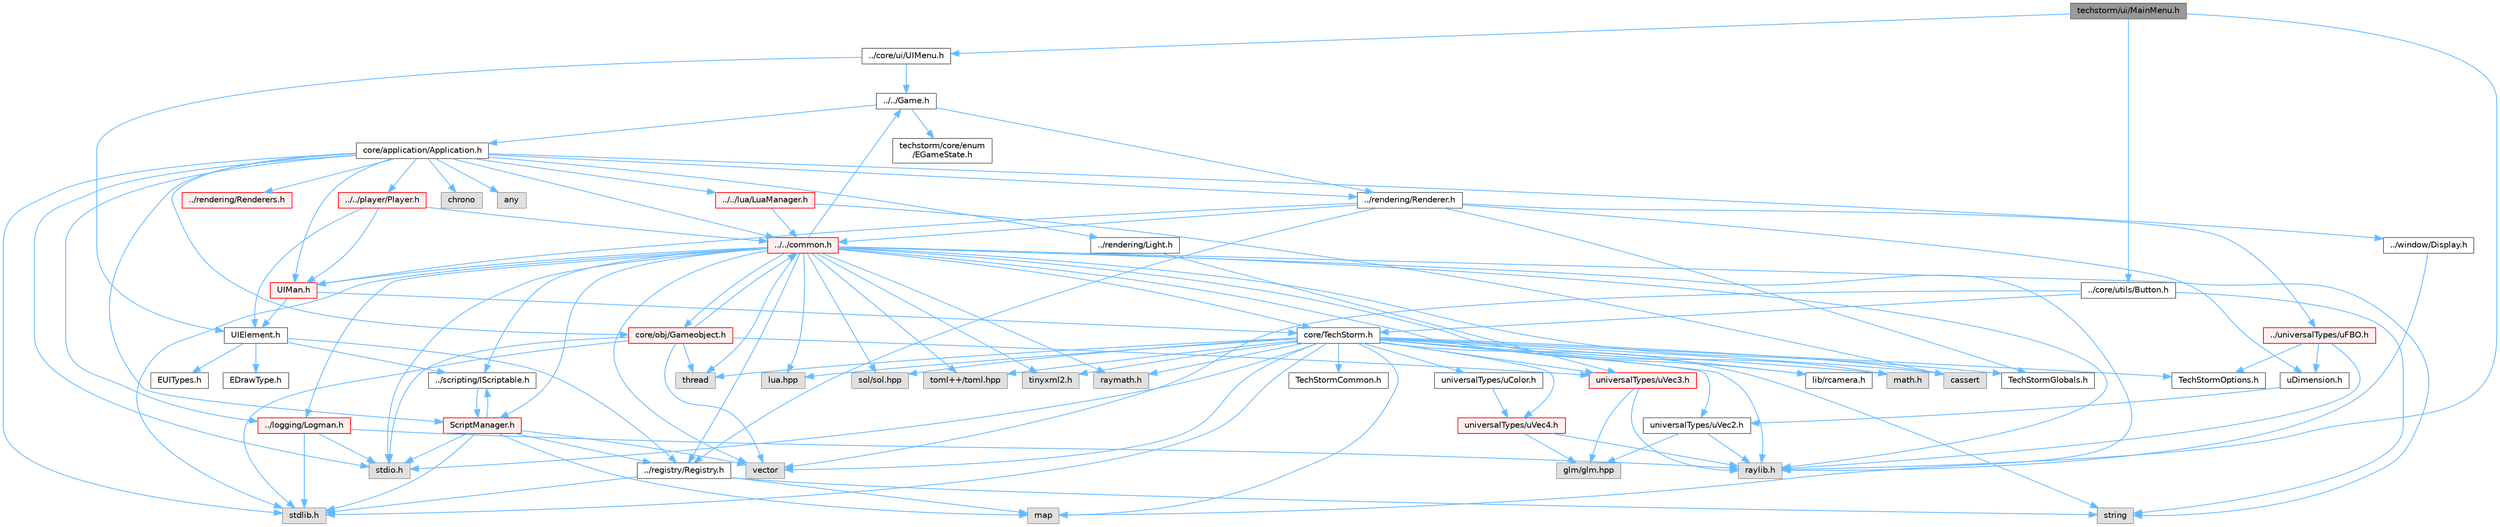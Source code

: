 digraph "techstorm/ui/MainMenu.h"
{
 // LATEX_PDF_SIZE
  bgcolor="transparent";
  edge [fontname=Helvetica,fontsize=10,labelfontname=Helvetica,labelfontsize=10];
  node [fontname=Helvetica,fontsize=10,shape=box,height=0.2,width=0.4];
  Node1 [id="Node000001",label="techstorm/ui/MainMenu.h",height=0.2,width=0.4,color="gray40", fillcolor="grey60", style="filled", fontcolor="black",tooltip=" "];
  Node1 -> Node2 [id="edge1_Node000001_Node000002",color="steelblue1",style="solid",tooltip=" "];
  Node2 [id="Node000002",label="../core/ui/UIMenu.h",height=0.2,width=0.4,color="grey40", fillcolor="white", style="filled",URL="$_u_i_menu_8h.html",tooltip=" "];
  Node2 -> Node3 [id="edge2_Node000002_Node000003",color="steelblue1",style="solid",tooltip=" "];
  Node3 [id="Node000003",label="UIElement.h",height=0.2,width=0.4,color="grey40", fillcolor="white", style="filled",URL="$core_2ui_2_u_i_element_8h.html",tooltip=" "];
  Node3 -> Node4 [id="edge3_Node000003_Node000004",color="steelblue1",style="solid",tooltip=" "];
  Node4 [id="Node000004",label="../scripting/IScriptable.h",height=0.2,width=0.4,color="grey40", fillcolor="white", style="filled",URL="$core_2scripting_2_i_scriptable_8h.html",tooltip=" "];
  Node4 -> Node5 [id="edge4_Node000004_Node000005",color="steelblue1",style="solid",tooltip=" "];
  Node5 [id="Node000005",label="ScriptManager.h",height=0.2,width=0.4,color="red", fillcolor="#FFF0F0", style="filled",URL="$core_2scripting_2_script_manager_8h.html",tooltip=" "];
  Node5 -> Node6 [id="edge5_Node000005_Node000006",color="steelblue1",style="solid",tooltip=" "];
  Node6 [id="Node000006",label="stdio.h",height=0.2,width=0.4,color="grey60", fillcolor="#E0E0E0", style="filled",tooltip=" "];
  Node5 -> Node7 [id="edge6_Node000005_Node000007",color="steelblue1",style="solid",tooltip=" "];
  Node7 [id="Node000007",label="stdlib.h",height=0.2,width=0.4,color="grey60", fillcolor="#E0E0E0", style="filled",tooltip=" "];
  Node5 -> Node8 [id="edge7_Node000005_Node000008",color="steelblue1",style="solid",tooltip=" "];
  Node8 [id="Node000008",label="vector",height=0.2,width=0.4,color="grey60", fillcolor="#E0E0E0", style="filled",tooltip=" "];
  Node5 -> Node9 [id="edge8_Node000005_Node000009",color="steelblue1",style="solid",tooltip=" "];
  Node9 [id="Node000009",label="map",height=0.2,width=0.4,color="grey60", fillcolor="#E0E0E0", style="filled",tooltip=" "];
  Node5 -> Node4 [id="edge9_Node000005_Node000004",color="steelblue1",style="solid",tooltip=" "];
  Node5 -> Node10 [id="edge10_Node000005_Node000010",color="steelblue1",style="solid",tooltip=" "];
  Node10 [id="Node000010",label="../registry/Registry.h",height=0.2,width=0.4,color="grey40", fillcolor="white", style="filled",URL="$core_2registry_2_registry_8h.html",tooltip=" "];
  Node10 -> Node7 [id="edge11_Node000010_Node000007",color="steelblue1",style="solid",tooltip=" "];
  Node10 -> Node9 [id="edge12_Node000010_Node000009",color="steelblue1",style="solid",tooltip=" "];
  Node10 -> Node11 [id="edge13_Node000010_Node000011",color="steelblue1",style="solid",tooltip=" "];
  Node11 [id="Node000011",label="string",height=0.2,width=0.4,color="grey60", fillcolor="#E0E0E0", style="filled",tooltip=" "];
  Node3 -> Node10 [id="edge14_Node000003_Node000010",color="steelblue1",style="solid",tooltip=" "];
  Node3 -> Node25 [id="edge15_Node000003_Node000025",color="steelblue1",style="solid",tooltip=" "];
  Node25 [id="Node000025",label="EUITypes.h",height=0.2,width=0.4,color="grey40", fillcolor="white", style="filled",URL="$core_2ui_2_e_u_i_types_8h.html",tooltip=" "];
  Node3 -> Node26 [id="edge16_Node000003_Node000026",color="steelblue1",style="solid",tooltip=" "];
  Node26 [id="Node000026",label="EDrawType.h",height=0.2,width=0.4,color="grey40", fillcolor="white", style="filled",URL="$core_2ui_2_e_draw_type_8h.html",tooltip=" "];
  Node2 -> Node27 [id="edge17_Node000002_Node000027",color="steelblue1",style="solid",tooltip=" "];
  Node27 [id="Node000027",label="../../Game.h",height=0.2,width=0.4,color="grey40", fillcolor="white", style="filled",URL="$_game_8h.html",tooltip=" "];
  Node27 -> Node28 [id="edge18_Node000027_Node000028",color="steelblue1",style="solid",tooltip=" "];
  Node28 [id="Node000028",label="core/application/Application.h",height=0.2,width=0.4,color="grey40", fillcolor="white", style="filled",URL="$core_2application_2_application_8h.html",tooltip=" "];
  Node28 -> Node29 [id="edge19_Node000028_Node000029",color="steelblue1",style="solid",tooltip=" "];
  Node29 [id="Node000029",label="../../common.h",height=0.2,width=0.4,color="red", fillcolor="#FFF0F0", style="filled",URL="$_common_8h.html",tooltip=" "];
  Node29 -> Node15 [id="edge20_Node000029_Node000015",color="steelblue1",style="solid",tooltip=" "];
  Node15 [id="Node000015",label="raylib.h",height=0.2,width=0.4,color="grey60", fillcolor="#E0E0E0", style="filled",tooltip=" "];
  Node29 -> Node30 [id="edge21_Node000029_Node000030",color="steelblue1",style="solid",tooltip=" "];
  Node30 [id="Node000030",label="raymath.h",height=0.2,width=0.4,color="grey60", fillcolor="#E0E0E0", style="filled",tooltip=" "];
  Node29 -> Node31 [id="edge22_Node000029_Node000031",color="steelblue1",style="solid",tooltip=" "];
  Node31 [id="Node000031",label="lib/rcamera.h",height=0.2,width=0.4,color="grey40", fillcolor="white", style="filled",URL="$rcamera_8h.html",tooltip=" "];
  Node29 -> Node6 [id="edge23_Node000029_Node000006",color="steelblue1",style="solid",tooltip=" "];
  Node29 -> Node7 [id="edge24_Node000029_Node000007",color="steelblue1",style="solid",tooltip=" "];
  Node29 -> Node11 [id="edge25_Node000029_Node000011",color="steelblue1",style="solid",tooltip=" "];
  Node29 -> Node8 [id="edge26_Node000029_Node000008",color="steelblue1",style="solid",tooltip=" "];
  Node29 -> Node9 [id="edge27_Node000029_Node000009",color="steelblue1",style="solid",tooltip=" "];
  Node29 -> Node16 [id="edge28_Node000029_Node000016",color="steelblue1",style="solid",tooltip=" "];
  Node16 [id="Node000016",label="thread",height=0.2,width=0.4,color="grey60", fillcolor="#E0E0E0", style="filled",tooltip=" "];
  Node29 -> Node32 [id="edge29_Node000029_Node000032",color="steelblue1",style="solid",tooltip=" "];
  Node32 [id="Node000032",label="math.h",height=0.2,width=0.4,color="grey60", fillcolor="#E0E0E0", style="filled",tooltip=" "];
  Node29 -> Node33 [id="edge30_Node000029_Node000033",color="steelblue1",style="solid",tooltip=" "];
  Node33 [id="Node000033",label="cassert",height=0.2,width=0.4,color="grey60", fillcolor="#E0E0E0", style="filled",tooltip=" "];
  Node29 -> Node34 [id="edge31_Node000029_Node000034",color="steelblue1",style="solid",tooltip=" "];
  Node34 [id="Node000034",label="lua.hpp",height=0.2,width=0.4,color="grey60", fillcolor="#E0E0E0", style="filled",tooltip=" "];
  Node29 -> Node35 [id="edge32_Node000029_Node000035",color="steelblue1",style="solid",tooltip=" "];
  Node35 [id="Node000035",label="sol/sol.hpp",height=0.2,width=0.4,color="grey60", fillcolor="#E0E0E0", style="filled",tooltip=" "];
  Node29 -> Node36 [id="edge33_Node000029_Node000036",color="steelblue1",style="solid",tooltip=" "];
  Node36 [id="Node000036",label="toml++/toml.hpp",height=0.2,width=0.4,color="grey60", fillcolor="#E0E0E0", style="filled",tooltip=" "];
  Node29 -> Node37 [id="edge34_Node000029_Node000037",color="steelblue1",style="solid",tooltip=" "];
  Node37 [id="Node000037",label="tinyxml2.h",height=0.2,width=0.4,color="grey60", fillcolor="#E0E0E0", style="filled",tooltip=" "];
  Node29 -> Node40 [id="edge35_Node000029_Node000040",color="steelblue1",style="solid",tooltip=" "];
  Node40 [id="Node000040",label="core/TechStorm.h",height=0.2,width=0.4,color="grey40", fillcolor="white", style="filled",URL="$_tech_storm_8h.html",tooltip=" "];
  Node40 -> Node41 [id="edge36_Node000040_Node000041",color="steelblue1",style="solid",tooltip=" "];
  Node41 [id="Node000041",label="TechStormOptions.h",height=0.2,width=0.4,color="grey40", fillcolor="white", style="filled",URL="$_tech_storm_options_8h.html",tooltip=" "];
  Node40 -> Node42 [id="edge37_Node000040_Node000042",color="steelblue1",style="solid",tooltip=" "];
  Node42 [id="Node000042",label="TechStormCommon.h",height=0.2,width=0.4,color="grey40", fillcolor="white", style="filled",URL="$_tech_storm_common_8h.html",tooltip=" "];
  Node40 -> Node43 [id="edge38_Node000040_Node000043",color="steelblue1",style="solid",tooltip=" "];
  Node43 [id="Node000043",label="TechStormGlobals.h",height=0.2,width=0.4,color="grey40", fillcolor="white", style="filled",URL="$_tech_storm_globals_8h.html",tooltip=" "];
  Node40 -> Node15 [id="edge39_Node000040_Node000015",color="steelblue1",style="solid",tooltip=" "];
  Node40 -> Node30 [id="edge40_Node000040_Node000030",color="steelblue1",style="solid",tooltip=" "];
  Node40 -> Node31 [id="edge41_Node000040_Node000031",color="steelblue1",style="solid",tooltip=" "];
  Node40 -> Node6 [id="edge42_Node000040_Node000006",color="steelblue1",style="solid",tooltip=" "];
  Node40 -> Node7 [id="edge43_Node000040_Node000007",color="steelblue1",style="solid",tooltip=" "];
  Node40 -> Node8 [id="edge44_Node000040_Node000008",color="steelblue1",style="solid",tooltip=" "];
  Node40 -> Node11 [id="edge45_Node000040_Node000011",color="steelblue1",style="solid",tooltip=" "];
  Node40 -> Node9 [id="edge46_Node000040_Node000009",color="steelblue1",style="solid",tooltip=" "];
  Node40 -> Node16 [id="edge47_Node000040_Node000016",color="steelblue1",style="solid",tooltip=" "];
  Node40 -> Node32 [id="edge48_Node000040_Node000032",color="steelblue1",style="solid",tooltip=" "];
  Node40 -> Node33 [id="edge49_Node000040_Node000033",color="steelblue1",style="solid",tooltip=" "];
  Node40 -> Node34 [id="edge50_Node000040_Node000034",color="steelblue1",style="solid",tooltip=" "];
  Node40 -> Node35 [id="edge51_Node000040_Node000035",color="steelblue1",style="solid",tooltip=" "];
  Node40 -> Node36 [id="edge52_Node000040_Node000036",color="steelblue1",style="solid",tooltip=" "];
  Node40 -> Node37 [id="edge53_Node000040_Node000037",color="steelblue1",style="solid",tooltip=" "];
  Node40 -> Node44 [id="edge54_Node000040_Node000044",color="steelblue1",style="solid",tooltip=" "];
  Node44 [id="Node000044",label="universalTypes/uVec2.h",height=0.2,width=0.4,color="grey40", fillcolor="white", style="filled",URL="$u_vec2_8h.html",tooltip=" "];
  Node44 -> Node15 [id="edge55_Node000044_Node000015",color="steelblue1",style="solid",tooltip=" "];
  Node44 -> Node45 [id="edge56_Node000044_Node000045",color="steelblue1",style="solid",tooltip=" "];
  Node45 [id="Node000045",label="glm/glm.hpp",height=0.2,width=0.4,color="grey60", fillcolor="#E0E0E0", style="filled",tooltip=" "];
  Node40 -> Node46 [id="edge57_Node000040_Node000046",color="steelblue1",style="solid",tooltip=" "];
  Node46 [id="Node000046",label="universalTypes/uVec3.h",height=0.2,width=0.4,color="red", fillcolor="#FFF0F0", style="filled",URL="$u_vec3_8h.html",tooltip=" "];
  Node46 -> Node15 [id="edge58_Node000046_Node000015",color="steelblue1",style="solid",tooltip=" "];
  Node46 -> Node45 [id="edge59_Node000046_Node000045",color="steelblue1",style="solid",tooltip=" "];
  Node40 -> Node48 [id="edge60_Node000040_Node000048",color="steelblue1",style="solid",tooltip=" "];
  Node48 [id="Node000048",label="universalTypes/uVec4.h",height=0.2,width=0.4,color="red", fillcolor="#FFF0F0", style="filled",URL="$u_vec4_8h.html",tooltip=" "];
  Node48 -> Node15 [id="edge61_Node000048_Node000015",color="steelblue1",style="solid",tooltip=" "];
  Node48 -> Node45 [id="edge62_Node000048_Node000045",color="steelblue1",style="solid",tooltip=" "];
  Node40 -> Node49 [id="edge63_Node000040_Node000049",color="steelblue1",style="solid",tooltip=" "];
  Node49 [id="Node000049",label="universalTypes/uColor.h",height=0.2,width=0.4,color="grey40", fillcolor="white", style="filled",URL="$u_color_8h.html",tooltip=" "];
  Node49 -> Node48 [id="edge64_Node000049_Node000048",color="steelblue1",style="solid",tooltip=" "];
  Node29 -> Node20 [id="edge65_Node000029_Node000020",color="steelblue1",style="solid",tooltip=" "];
  Node20 [id="Node000020",label="../logging/Logman.h",height=0.2,width=0.4,color="red", fillcolor="#FFF0F0", style="filled",URL="$core_2logging_2_logman_8h.html",tooltip=" "];
  Node20 -> Node6 [id="edge66_Node000020_Node000006",color="steelblue1",style="solid",tooltip=" "];
  Node20 -> Node7 [id="edge67_Node000020_Node000007",color="steelblue1",style="solid",tooltip=" "];
  Node20 -> Node15 [id="edge68_Node000020_Node000015",color="steelblue1",style="solid",tooltip=" "];
  Node29 -> Node77 [id="edge69_Node000029_Node000077",color="steelblue1",style="solid",tooltip=" "];
  Node77 [id="Node000077",label="core/obj/Gameobject.h",height=0.2,width=0.4,color="red", fillcolor="#FFF0F0", style="filled",URL="$core_2obj_2_gameobject_8h.html",tooltip=" "];
  Node77 -> Node29 [id="edge70_Node000077_Node000029",color="steelblue1",style="solid",tooltip=" "];
  Node77 -> Node46 [id="edge71_Node000077_Node000046",color="steelblue1",style="solid",tooltip=" "];
  Node77 -> Node6 [id="edge72_Node000077_Node000006",color="steelblue1",style="solid",tooltip=" "];
  Node77 -> Node7 [id="edge73_Node000077_Node000007",color="steelblue1",style="solid",tooltip=" "];
  Node77 -> Node8 [id="edge74_Node000077_Node000008",color="steelblue1",style="solid",tooltip=" "];
  Node77 -> Node16 [id="edge75_Node000077_Node000016",color="steelblue1",style="solid",tooltip=" "];
  Node29 -> Node10 [id="edge76_Node000029_Node000010",color="steelblue1",style="solid",tooltip=" "];
  Node29 -> Node5 [id="edge77_Node000029_Node000005",color="steelblue1",style="solid",tooltip=" "];
  Node29 -> Node4 [id="edge78_Node000029_Node000004",color="steelblue1",style="solid",tooltip=" "];
  Node29 -> Node86 [id="edge79_Node000029_Node000086",color="steelblue1",style="solid",tooltip=" "];
  Node86 [id="Node000086",label="UIMan.h",height=0.2,width=0.4,color="red", fillcolor="#FFF0F0", style="filled",URL="$core_2ui_2_u_i_man_8h.html",tooltip=" "];
  Node86 -> Node40 [id="edge80_Node000086_Node000040",color="steelblue1",style="solid",tooltip=" "];
  Node86 -> Node3 [id="edge81_Node000086_Node000003",color="steelblue1",style="solid",tooltip=" "];
  Node29 -> Node27 [id="edge82_Node000029_Node000027",color="steelblue1",style="solid",tooltip=" "];
  Node28 -> Node90 [id="edge83_Node000028_Node000090",color="steelblue1",style="solid",tooltip=" "];
  Node90 [id="Node000090",label="../rendering/Light.h",height=0.2,width=0.4,color="grey40", fillcolor="white", style="filled",URL="$core_2rendering_2_light_8h.html",tooltip=" "];
  Node90 -> Node46 [id="edge84_Node000090_Node000046",color="steelblue1",style="solid",tooltip=" "];
  Node28 -> Node91 [id="edge85_Node000028_Node000091",color="steelblue1",style="solid",tooltip=" "];
  Node91 [id="Node000091",label="../../player/Player.h",height=0.2,width=0.4,color="red", fillcolor="#FFF0F0", style="filled",URL="$_player_8h.html",tooltip=" "];
  Node91 -> Node29 [id="edge86_Node000091_Node000029",color="steelblue1",style="solid",tooltip=" "];
  Node91 -> Node3 [id="edge87_Node000091_Node000003",color="steelblue1",style="solid",tooltip=" "];
  Node91 -> Node86 [id="edge88_Node000091_Node000086",color="steelblue1",style="solid",tooltip=" "];
  Node28 -> Node5 [id="edge89_Node000028_Node000005",color="steelblue1",style="solid",tooltip=" "];
  Node28 -> Node109 [id="edge90_Node000028_Node000109",color="steelblue1",style="solid",tooltip=" "];
  Node109 [id="Node000109",label="../rendering/Renderers.h",height=0.2,width=0.4,color="red", fillcolor="#FFF0F0", style="filled",URL="$core_2rendering_2_renderers_8h.html",tooltip=" "];
  Node28 -> Node86 [id="edge91_Node000028_Node000086",color="steelblue1",style="solid",tooltip=" "];
  Node28 -> Node117 [id="edge92_Node000028_Node000117",color="steelblue1",style="solid",tooltip=" "];
  Node117 [id="Node000117",label="../../lua/LuaManager.h",height=0.2,width=0.4,color="red", fillcolor="#FFF0F0", style="filled",URL="$_lua_manager_8h.html",tooltip=" "];
  Node117 -> Node29 [id="edge93_Node000117_Node000029",color="steelblue1",style="solid",tooltip=" "];
  Node117 -> Node33 [id="edge94_Node000117_Node000033",color="steelblue1",style="solid",tooltip=" "];
  Node28 -> Node120 [id="edge95_Node000028_Node000120",color="steelblue1",style="solid",tooltip=" "];
  Node120 [id="Node000120",label="../window/Display.h",height=0.2,width=0.4,color="grey40", fillcolor="white", style="filled",URL="$core_2window_2_display_8h.html",tooltip=" "];
  Node120 -> Node15 [id="edge96_Node000120_Node000015",color="steelblue1",style="solid",tooltip=" "];
  Node28 -> Node77 [id="edge97_Node000028_Node000077",color="steelblue1",style="solid",tooltip=" "];
  Node28 -> Node20 [id="edge98_Node000028_Node000020",color="steelblue1",style="solid",tooltip=" "];
  Node28 -> Node121 [id="edge99_Node000028_Node000121",color="steelblue1",style="solid",tooltip=" "];
  Node121 [id="Node000121",label="../rendering/Renderer.h",height=0.2,width=0.4,color="grey40", fillcolor="white", style="filled",URL="$core_2rendering_2_renderer_8h.html",tooltip=" "];
  Node121 -> Node29 [id="edge100_Node000121_Node000029",color="steelblue1",style="solid",tooltip=" "];
  Node121 -> Node113 [id="edge101_Node000121_Node000113",color="steelblue1",style="solid",tooltip=" "];
  Node113 [id="Node000113",label="uDimension.h",height=0.2,width=0.4,color="grey40", fillcolor="white", style="filled",URL="$u_dimension_8h.html",tooltip=" "];
  Node113 -> Node44 [id="edge102_Node000113_Node000044",color="steelblue1",style="solid",tooltip=" "];
  Node121 -> Node111 [id="edge103_Node000121_Node000111",color="steelblue1",style="solid",tooltip=" "];
  Node111 [id="Node000111",label="../universalTypes/uFBO.h",height=0.2,width=0.4,color="red", fillcolor="#FFF0F0", style="filled",URL="$u_f_b_o_8h.html",tooltip=" "];
  Node111 -> Node15 [id="edge104_Node000111_Node000015",color="steelblue1",style="solid",tooltip=" "];
  Node111 -> Node113 [id="edge105_Node000111_Node000113",color="steelblue1",style="solid",tooltip=" "];
  Node111 -> Node41 [id="edge106_Node000111_Node000041",color="steelblue1",style="solid",tooltip=" "];
  Node121 -> Node43 [id="edge107_Node000121_Node000043",color="steelblue1",style="solid",tooltip=" "];
  Node121 -> Node10 [id="edge108_Node000121_Node000010",color="steelblue1",style="solid",tooltip=" "];
  Node121 -> Node86 [id="edge109_Node000121_Node000086",color="steelblue1",style="solid",tooltip=" "];
  Node28 -> Node122 [id="edge110_Node000028_Node000122",color="steelblue1",style="solid",tooltip=" "];
  Node122 [id="Node000122",label="chrono",height=0.2,width=0.4,color="grey60", fillcolor="#E0E0E0", style="filled",tooltip=" "];
  Node28 -> Node7 [id="edge111_Node000028_Node000007",color="steelblue1",style="solid",tooltip=" "];
  Node28 -> Node6 [id="edge112_Node000028_Node000006",color="steelblue1",style="solid",tooltip=" "];
  Node28 -> Node102 [id="edge113_Node000028_Node000102",color="steelblue1",style="solid",tooltip=" "];
  Node102 [id="Node000102",label="any",height=0.2,width=0.4,color="grey60", fillcolor="#E0E0E0", style="filled",tooltip=" "];
  Node27 -> Node121 [id="edge114_Node000027_Node000121",color="steelblue1",style="solid",tooltip=" "];
  Node27 -> Node123 [id="edge115_Node000027_Node000123",color="steelblue1",style="solid",tooltip=" "];
  Node123 [id="Node000123",label="techstorm/core/enum\l/EGameState.h",height=0.2,width=0.4,color="grey40", fillcolor="white", style="filled",URL="$core_2enum_2_e_game_state_8h.html",tooltip=" "];
  Node1 -> Node124 [id="edge116_Node000001_Node000124",color="steelblue1",style="solid",tooltip=" "];
  Node124 [id="Node000124",label="../core/utils/Button.h",height=0.2,width=0.4,color="grey40", fillcolor="white", style="filled",URL="$core_2utils_2_button_8h.html",tooltip=" "];
  Node124 -> Node40 [id="edge117_Node000124_Node000040",color="steelblue1",style="solid",tooltip=" "];
  Node124 -> Node11 [id="edge118_Node000124_Node000011",color="steelblue1",style="solid",tooltip=" "];
  Node124 -> Node8 [id="edge119_Node000124_Node000008",color="steelblue1",style="solid",tooltip=" "];
  Node1 -> Node15 [id="edge120_Node000001_Node000015",color="steelblue1",style="solid",tooltip=" "];
}
